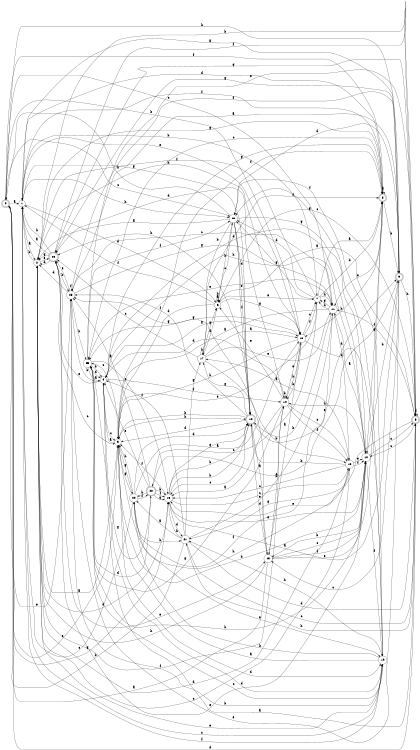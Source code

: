digraph n22_8 {
__start0 [label="" shape="none"];

rankdir=LR;
size="8,5";

s0 [style="rounded,filled", color="black", fillcolor="white" shape="doublecircle", label="0"];
s1 [style="filled", color="black", fillcolor="white" shape="circle", label="1"];
s2 [style="filled", color="black", fillcolor="white" shape="circle", label="2"];
s3 [style="filled", color="black", fillcolor="white" shape="circle", label="3"];
s4 [style="filled", color="black", fillcolor="white" shape="circle", label="4"];
s5 [style="rounded,filled", color="black", fillcolor="white" shape="doublecircle", label="5"];
s6 [style="filled", color="black", fillcolor="white" shape="circle", label="6"];
s7 [style="filled", color="black", fillcolor="white" shape="circle", label="7"];
s8 [style="rounded,filled", color="black", fillcolor="white" shape="doublecircle", label="8"];
s9 [style="rounded,filled", color="black", fillcolor="white" shape="doublecircle", label="9"];
s10 [style="filled", color="black", fillcolor="white" shape="circle", label="10"];
s11 [style="filled", color="black", fillcolor="white" shape="circle", label="11"];
s12 [style="rounded,filled", color="black", fillcolor="white" shape="doublecircle", label="12"];
s13 [style="filled", color="black", fillcolor="white" shape="circle", label="13"];
s14 [style="filled", color="black", fillcolor="white" shape="circle", label="14"];
s15 [style="filled", color="black", fillcolor="white" shape="circle", label="15"];
s16 [style="filled", color="black", fillcolor="white" shape="circle", label="16"];
s17 [style="filled", color="black", fillcolor="white" shape="circle", label="17"];
s18 [style="filled", color="black", fillcolor="white" shape="circle", label="18"];
s19 [style="filled", color="black", fillcolor="white" shape="circle", label="19"];
s20 [style="filled", color="black", fillcolor="white" shape="circle", label="20"];
s21 [style="filled", color="black", fillcolor="white" shape="circle", label="21"];
s22 [style="rounded,filled", color="black", fillcolor="white" shape="doublecircle", label="22"];
s23 [style="filled", color="black", fillcolor="white" shape="circle", label="23"];
s24 [style="rounded,filled", color="black", fillcolor="white" shape="doublecircle", label="24"];
s25 [style="filled", color="black", fillcolor="white" shape="circle", label="25"];
s26 [style="filled", color="black", fillcolor="white" shape="circle", label="26"];
s0 -> s1 [label="a"];
s0 -> s18 [label="b"];
s0 -> s26 [label="c"];
s0 -> s5 [label="d"];
s0 -> s23 [label="e"];
s0 -> s8 [label="f"];
s0 -> s15 [label="g"];
s0 -> s9 [label="h"];
s1 -> s2 [label="a"];
s1 -> s7 [label="b"];
s1 -> s19 [label="c"];
s1 -> s6 [label="d"];
s1 -> s18 [label="e"];
s1 -> s19 [label="f"];
s1 -> s12 [label="g"];
s1 -> s26 [label="h"];
s2 -> s3 [label="a"];
s2 -> s1 [label="b"];
s2 -> s16 [label="c"];
s2 -> s15 [label="d"];
s2 -> s24 [label="e"];
s2 -> s14 [label="f"];
s2 -> s8 [label="g"];
s2 -> s18 [label="h"];
s3 -> s4 [label="a"];
s3 -> s10 [label="b"];
s3 -> s25 [label="c"];
s3 -> s19 [label="d"];
s3 -> s0 [label="e"];
s3 -> s8 [label="f"];
s3 -> s20 [label="g"];
s3 -> s12 [label="h"];
s4 -> s5 [label="a"];
s4 -> s23 [label="b"];
s4 -> s3 [label="c"];
s4 -> s14 [label="d"];
s4 -> s24 [label="e"];
s4 -> s14 [label="f"];
s4 -> s18 [label="g"];
s4 -> s10 [label="h"];
s5 -> s6 [label="a"];
s5 -> s2 [label="b"];
s5 -> s10 [label="c"];
s5 -> s5 [label="d"];
s5 -> s15 [label="e"];
s5 -> s11 [label="f"];
s5 -> s24 [label="g"];
s5 -> s21 [label="h"];
s6 -> s6 [label="a"];
s6 -> s6 [label="b"];
s6 -> s5 [label="c"];
s6 -> s3 [label="d"];
s6 -> s7 [label="e"];
s6 -> s1 [label="f"];
s6 -> s18 [label="g"];
s6 -> s26 [label="h"];
s7 -> s8 [label="a"];
s7 -> s8 [label="b"];
s7 -> s22 [label="c"];
s7 -> s26 [label="d"];
s7 -> s3 [label="e"];
s7 -> s2 [label="f"];
s7 -> s26 [label="g"];
s7 -> s11 [label="h"];
s8 -> s8 [label="a"];
s8 -> s9 [label="b"];
s8 -> s25 [label="c"];
s8 -> s1 [label="d"];
s8 -> s11 [label="e"];
s8 -> s1 [label="f"];
s8 -> s4 [label="g"];
s8 -> s18 [label="h"];
s9 -> s1 [label="a"];
s9 -> s10 [label="b"];
s9 -> s13 [label="c"];
s9 -> s26 [label="d"];
s9 -> s23 [label="e"];
s9 -> s23 [label="f"];
s9 -> s24 [label="g"];
s9 -> s5 [label="h"];
s10 -> s11 [label="a"];
s10 -> s13 [label="b"];
s10 -> s5 [label="c"];
s10 -> s4 [label="d"];
s10 -> s24 [label="e"];
s10 -> s19 [label="f"];
s10 -> s8 [label="g"];
s10 -> s14 [label="h"];
s11 -> s3 [label="a"];
s11 -> s12 [label="b"];
s11 -> s0 [label="c"];
s11 -> s16 [label="d"];
s11 -> s25 [label="e"];
s11 -> s20 [label="f"];
s11 -> s7 [label="g"];
s11 -> s7 [label="h"];
s12 -> s13 [label="a"];
s12 -> s3 [label="b"];
s12 -> s15 [label="c"];
s12 -> s3 [label="d"];
s12 -> s9 [label="e"];
s12 -> s23 [label="f"];
s12 -> s17 [label="g"];
s12 -> s24 [label="h"];
s13 -> s0 [label="a"];
s13 -> s14 [label="b"];
s13 -> s10 [label="c"];
s13 -> s12 [label="d"];
s13 -> s8 [label="e"];
s13 -> s10 [label="f"];
s13 -> s23 [label="g"];
s13 -> s2 [label="h"];
s14 -> s15 [label="a"];
s14 -> s14 [label="b"];
s14 -> s16 [label="c"];
s14 -> s24 [label="d"];
s14 -> s6 [label="e"];
s14 -> s16 [label="f"];
s14 -> s25 [label="g"];
s14 -> s18 [label="h"];
s15 -> s9 [label="a"];
s15 -> s12 [label="b"];
s15 -> s16 [label="c"];
s15 -> s21 [label="d"];
s15 -> s10 [label="e"];
s15 -> s3 [label="f"];
s15 -> s12 [label="g"];
s15 -> s12 [label="h"];
s16 -> s17 [label="a"];
s16 -> s12 [label="b"];
s16 -> s15 [label="c"];
s16 -> s2 [label="d"];
s16 -> s10 [label="e"];
s16 -> s10 [label="f"];
s16 -> s21 [label="g"];
s16 -> s3 [label="h"];
s17 -> s18 [label="a"];
s17 -> s16 [label="b"];
s17 -> s24 [label="c"];
s17 -> s6 [label="d"];
s17 -> s11 [label="e"];
s17 -> s8 [label="f"];
s17 -> s6 [label="g"];
s17 -> s17 [label="h"];
s18 -> s13 [label="a"];
s18 -> s14 [label="b"];
s18 -> s7 [label="c"];
s18 -> s19 [label="d"];
s18 -> s14 [label="e"];
s18 -> s7 [label="f"];
s18 -> s25 [label="g"];
s18 -> s3 [label="h"];
s19 -> s3 [label="a"];
s19 -> s20 [label="b"];
s19 -> s25 [label="c"];
s19 -> s4 [label="d"];
s19 -> s2 [label="e"];
s19 -> s26 [label="f"];
s19 -> s26 [label="g"];
s19 -> s21 [label="h"];
s20 -> s18 [label="a"];
s20 -> s21 [label="b"];
s20 -> s1 [label="c"];
s20 -> s12 [label="d"];
s20 -> s19 [label="e"];
s20 -> s22 [label="f"];
s20 -> s3 [label="g"];
s20 -> s3 [label="h"];
s21 -> s20 [label="a"];
s21 -> s0 [label="b"];
s21 -> s5 [label="c"];
s21 -> s5 [label="d"];
s21 -> s11 [label="e"];
s21 -> s4 [label="f"];
s21 -> s17 [label="g"];
s21 -> s15 [label="h"];
s22 -> s23 [label="a"];
s22 -> s15 [label="b"];
s22 -> s9 [label="c"];
s22 -> s25 [label="d"];
s22 -> s4 [label="e"];
s22 -> s15 [label="f"];
s22 -> s15 [label="g"];
s22 -> s20 [label="h"];
s23 -> s9 [label="a"];
s23 -> s19 [label="b"];
s23 -> s11 [label="c"];
s23 -> s2 [label="d"];
s23 -> s24 [label="e"];
s23 -> s23 [label="f"];
s23 -> s11 [label="g"];
s23 -> s25 [label="h"];
s24 -> s1 [label="a"];
s24 -> s23 [label="b"];
s24 -> s3 [label="c"];
s24 -> s2 [label="d"];
s24 -> s13 [label="e"];
s24 -> s5 [label="f"];
s24 -> s2 [label="g"];
s24 -> s1 [label="h"];
s25 -> s4 [label="a"];
s25 -> s4 [label="b"];
s25 -> s15 [label="c"];
s25 -> s4 [label="d"];
s25 -> s5 [label="e"];
s25 -> s26 [label="f"];
s25 -> s22 [label="g"];
s25 -> s10 [label="h"];
s26 -> s2 [label="a"];
s26 -> s17 [label="b"];
s26 -> s6 [label="c"];
s26 -> s12 [label="d"];
s26 -> s12 [label="e"];
s26 -> s12 [label="f"];
s26 -> s10 [label="g"];
s26 -> s0 [label="h"];

}